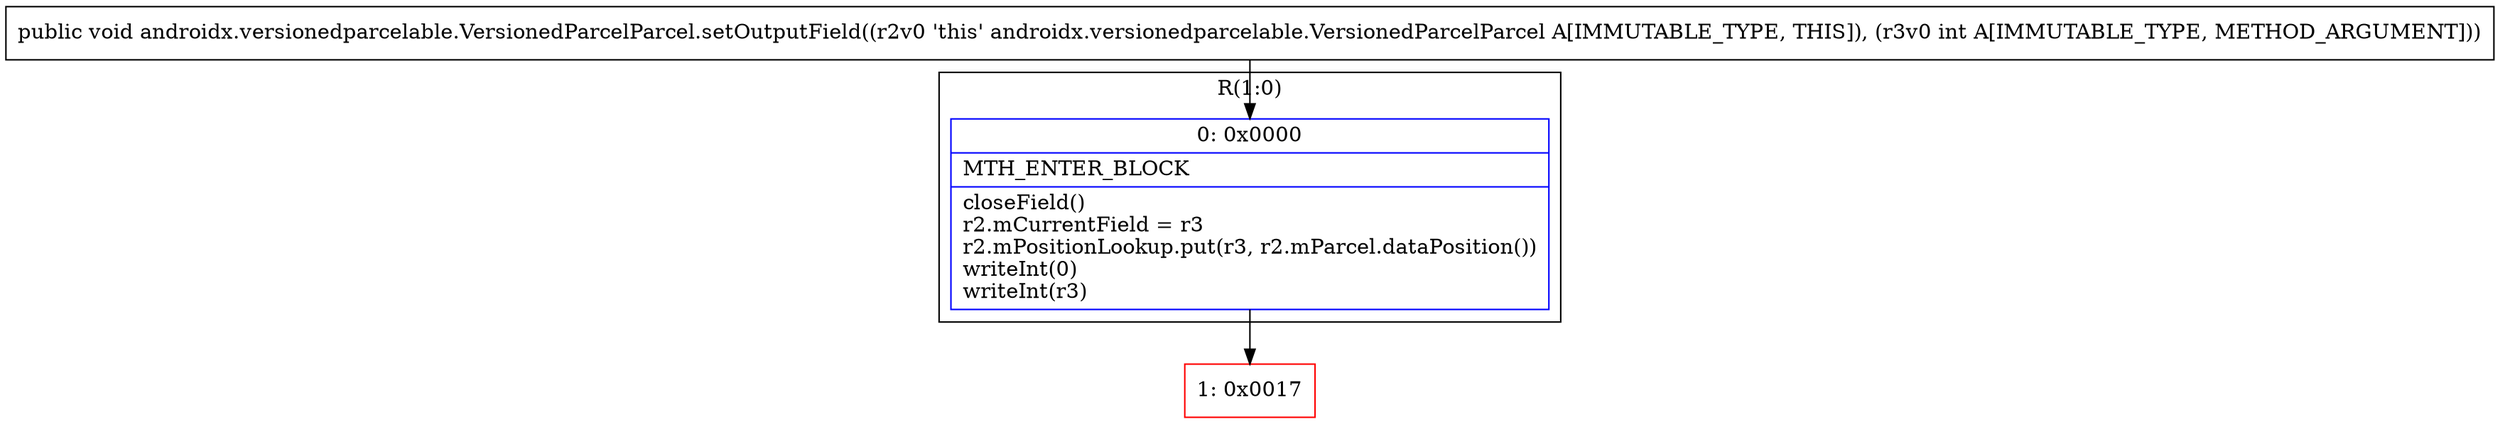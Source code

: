 digraph "CFG forandroidx.versionedparcelable.VersionedParcelParcel.setOutputField(I)V" {
subgraph cluster_Region_201988277 {
label = "R(1:0)";
node [shape=record,color=blue];
Node_0 [shape=record,label="{0\:\ 0x0000|MTH_ENTER_BLOCK\l|closeField()\lr2.mCurrentField = r3\lr2.mPositionLookup.put(r3, r2.mParcel.dataPosition())\lwriteInt(0)\lwriteInt(r3)\l}"];
}
Node_1 [shape=record,color=red,label="{1\:\ 0x0017}"];
MethodNode[shape=record,label="{public void androidx.versionedparcelable.VersionedParcelParcel.setOutputField((r2v0 'this' androidx.versionedparcelable.VersionedParcelParcel A[IMMUTABLE_TYPE, THIS]), (r3v0 int A[IMMUTABLE_TYPE, METHOD_ARGUMENT])) }"];
MethodNode -> Node_0;
Node_0 -> Node_1;
}


